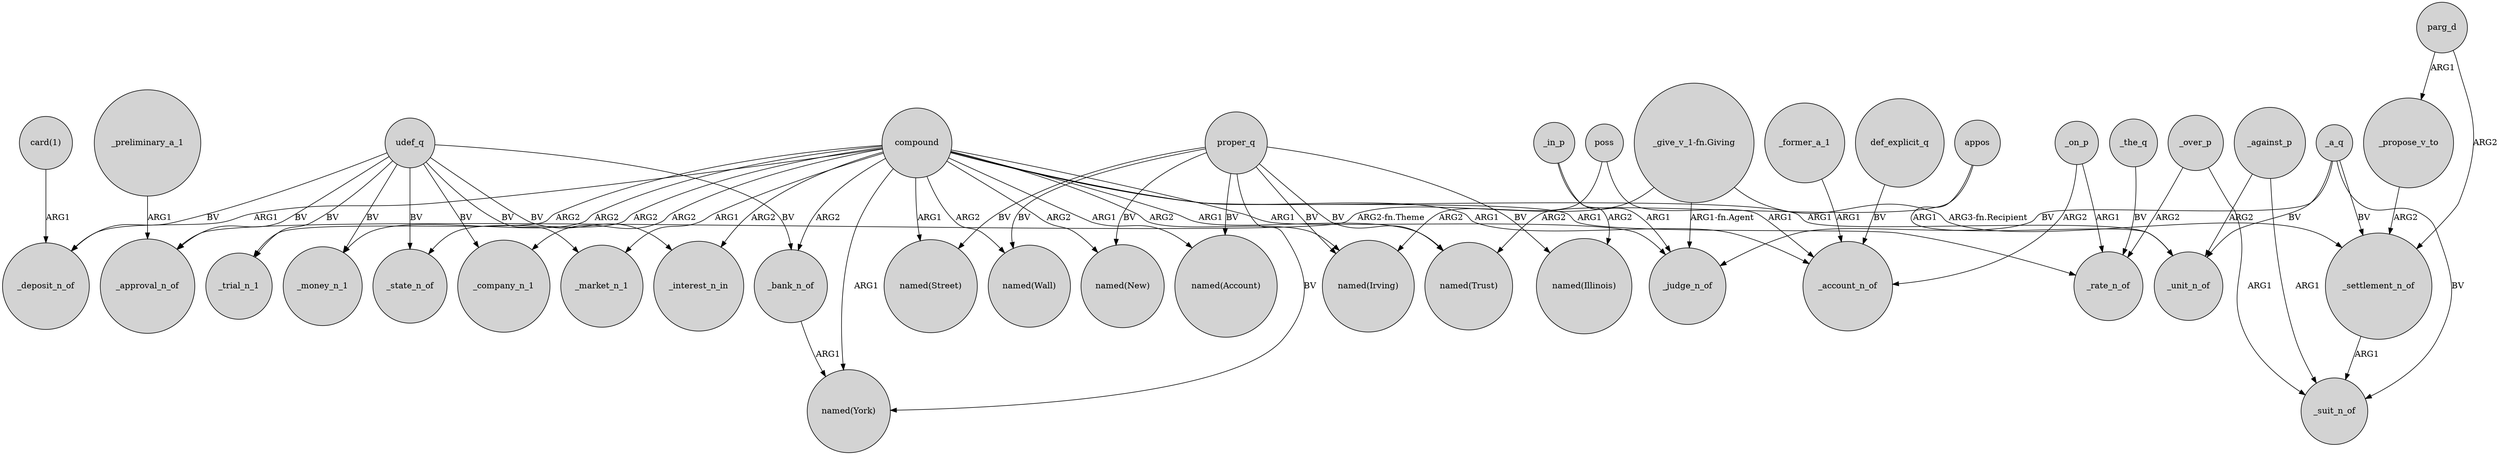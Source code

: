 digraph {
	node [shape=circle style=filled]
	"_give_v_1-fn.Giving" -> _approval_n_of [label="ARG2-fn.Theme"]
	parg_d -> _propose_v_to [label=ARG1]
	udef_q -> _company_n_1 [label=BV]
	udef_q -> _money_n_1 [label=BV]
	compound -> _bank_n_of [label=ARG2]
	compound -> "named(New)" [label=ARG2]
	_a_q -> _settlement_n_of [label=BV]
	_against_p -> _unit_n_of [label=ARG2]
	compound -> _unit_n_of [label=ARG1]
	proper_q -> "named(New)" [label=BV]
	poss -> "named(Irving)" [label=ARG2]
	proper_q -> "named(Account)" [label=BV]
	compound -> "named(Street)" [label=ARG1]
	proper_q -> "named(Wall)" [label=BV]
	udef_q -> _state_n_of [label=BV]
	compound -> _company_n_1 [label=ARG2]
	appos -> _unit_n_of [label=ARG1]
	compound -> "named(Trust)" [label=ARG1]
	compound -> _rate_n_of [label=ARG1]
	compound -> _state_n_of [label=ARG2]
	_preliminary_a_1 -> _approval_n_of [label=ARG1]
	proper_q -> "named(Illinois)" [label=BV]
	udef_q -> _interest_n_in [label=BV]
	udef_q -> _market_n_1 [label=BV]
	_over_p -> _rate_n_of [label=ARG2]
	_the_q -> _rate_n_of [label=BV]
	compound -> _account_n_of [label=ARG1]
	compound -> _interest_n_in [label=ARG2]
	_a_q -> _judge_n_of [label=BV]
	proper_q -> "named(Street)" [label=BV]
	compound -> _judge_n_of [label=ARG1]
	poss -> _account_n_of [label=ARG1]
	"_give_v_1-fn.Giving" -> _settlement_n_of [label="ARG3-fn.Recipient"]
	udef_q -> _deposit_n_of [label=BV]
	compound -> "named(Account)" [label=ARG1]
	compound -> "named(York)" [label=ARG1]
	proper_q -> "named(Trust)" [label=BV]
	proper_q -> "named(Irving)" [label=BV]
	compound -> "named(Wall)" [label=ARG2]
	compound -> _money_n_1 [label=ARG2]
	def_explicit_q -> _account_n_of [label=BV]
	_in_p -> _judge_n_of [label=ARG1]
	_a_q -> _unit_n_of [label=BV]
	udef_q -> _trial_n_1 [label=BV]
	"card(1)" -> _deposit_n_of [label=ARG1]
	appos -> "named(Trust)" [label=ARG2]
	"_give_v_1-fn.Giving" -> _judge_n_of [label="ARG1-fn.Agent"]
	compound -> _trial_n_1 [label=ARG2]
	_bank_n_of -> "named(York)" [label=ARG1]
	_a_q -> _suit_n_of [label=BV]
	_against_p -> _suit_n_of [label=ARG1]
	_propose_v_to -> _settlement_n_of [label=ARG2]
	compound -> _deposit_n_of [label=ARG1]
	_in_p -> "named(Illinois)" [label=ARG2]
	compound -> _market_n_1 [label=ARG1]
	udef_q -> _approval_n_of [label=BV]
	_former_a_1 -> _account_n_of [label=ARG1]
	proper_q -> "named(York)" [label=BV]
	_on_p -> _rate_n_of [label=ARG1]
	compound -> "named(Irving)" [label=ARG2]
	_over_p -> _suit_n_of [label=ARG1]
	_settlement_n_of -> _suit_n_of [label=ARG1]
	udef_q -> _bank_n_of [label=BV]
	_on_p -> _account_n_of [label=ARG2]
	parg_d -> _settlement_n_of [label=ARG2]
}
